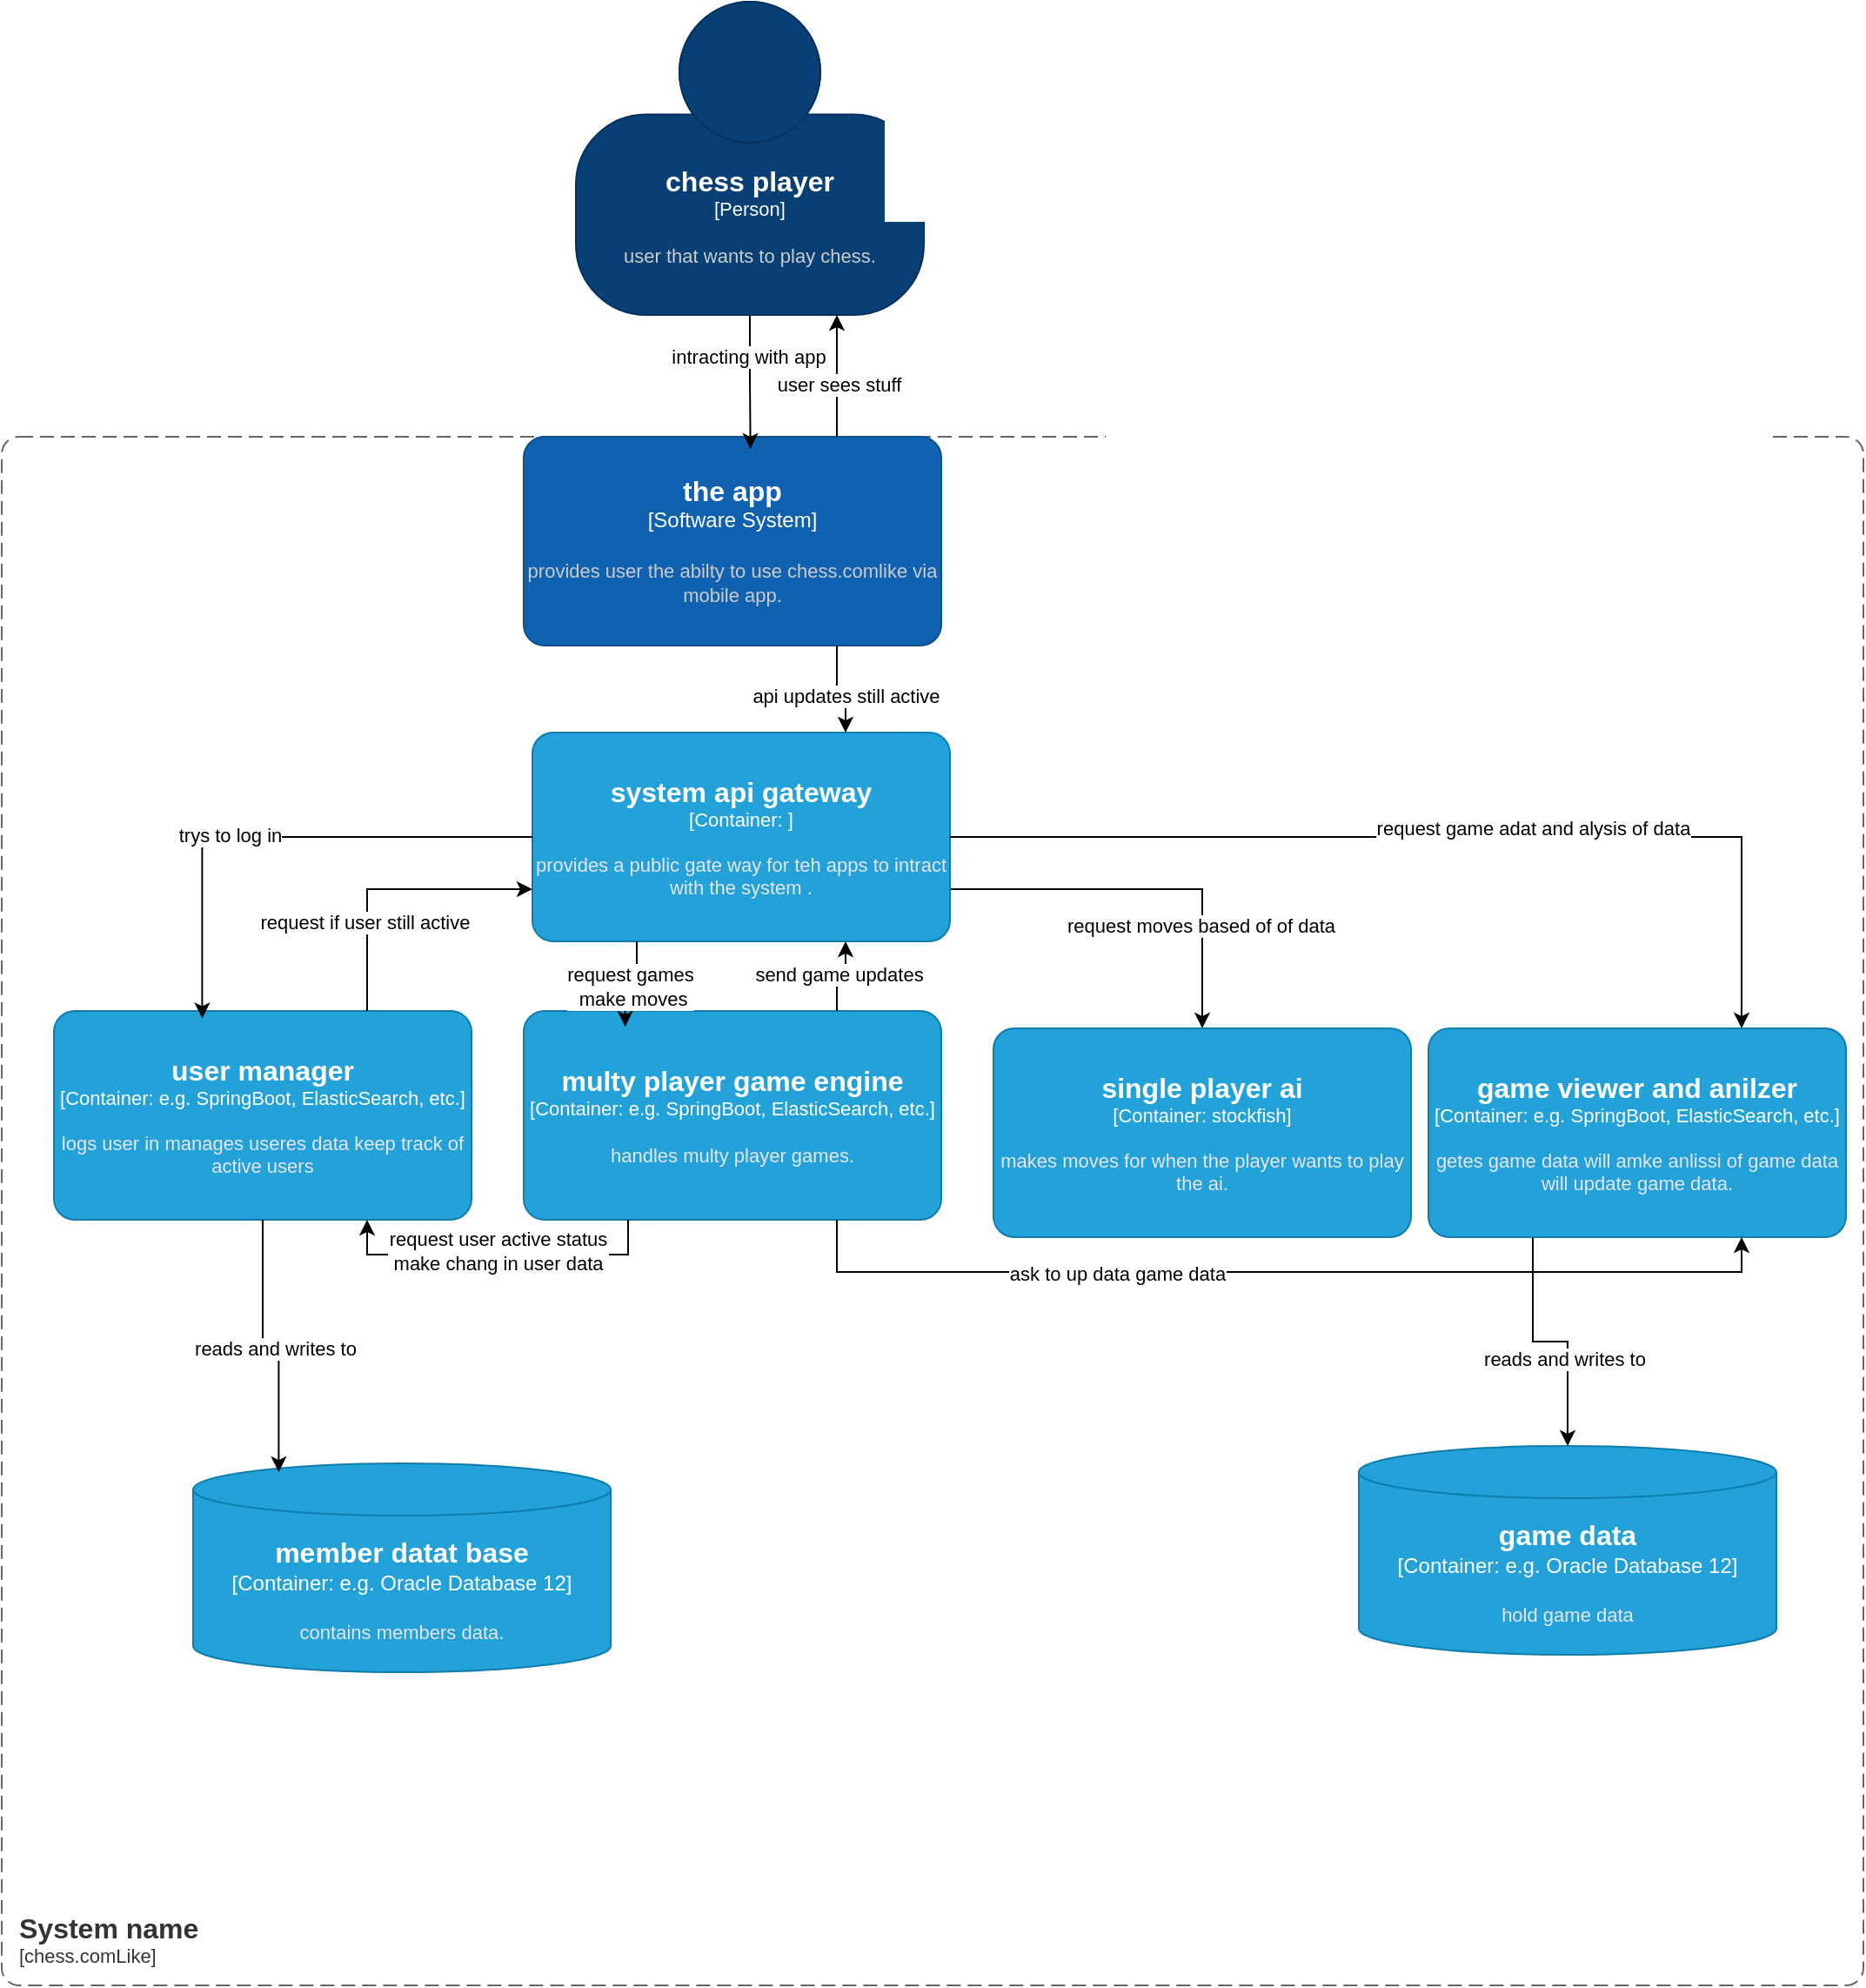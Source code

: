 <mxfile version="26.0.16">
  <diagram name="Page-1" id="E4BF7f2G1A1T2gzXBzsd">
    <mxGraphModel dx="1674" dy="836" grid="1" gridSize="10" guides="1" tooltips="1" connect="1" arrows="1" fold="1" page="1" pageScale="1" pageWidth="850" pageHeight="1100" math="0" shadow="0">
      <root>
        <mxCell id="0" />
        <mxCell id="1" parent="0" />
        <object placeholders="1" c4Name="chess player" c4Type="Person" c4Description="user that wants to play chess." label="&lt;font style=&quot;font-size: 16px&quot;&gt;&lt;b&gt;%c4Name%&lt;/b&gt;&lt;/font&gt;&lt;div&gt;[%c4Type%]&lt;/div&gt;&lt;br&gt;&lt;div&gt;&lt;font style=&quot;font-size: 11px&quot;&gt;&lt;font color=&quot;#cccccc&quot;&gt;%c4Description%&lt;/font&gt;&lt;/div&gt;" id="m3bssfiKiB14EKyYy3Ys-1">
          <mxCell style="html=1;fontSize=11;dashed=0;whiteSpace=wrap;fillColor=#083F75;strokeColor=#06315C;fontColor=#ffffff;shape=mxgraph.c4.person2;align=center;metaEdit=1;points=[[0.5,0,0],[1,0.5,0],[1,0.75,0],[0.75,1,0],[0.5,1,0],[0.25,1,0],[0,0.75,0],[0,0.5,0]];resizable=0;" parent="1" vertex="1">
            <mxGeometry x="390" y="590" width="200" height="180" as="geometry" />
          </mxCell>
        </object>
        <object placeholders="1" c4Name="System name" c4Type="SystemScopeBoundary" c4Application="chess.comLike" label="&lt;font style=&quot;font-size: 16px&quot;&gt;&lt;b&gt;&lt;div style=&quot;text-align: left&quot;&gt;%c4Name%&lt;/div&gt;&lt;/b&gt;&lt;/font&gt;&lt;div style=&quot;text-align: left&quot;&gt;[%c4Application%]&lt;/div&gt;" id="m3bssfiKiB14EKyYy3Ys-3">
          <mxCell style="rounded=1;fontSize=11;whiteSpace=wrap;html=1;dashed=1;arcSize=20;fillColor=none;strokeColor=#666666;fontColor=#333333;labelBackgroundColor=none;align=left;verticalAlign=bottom;labelBorderColor=none;spacingTop=0;spacing=10;dashPattern=8 4;metaEdit=1;rotatable=0;perimeter=rectanglePerimeter;noLabel=0;labelPadding=0;allowArrows=0;connectable=0;expand=0;recursiveResize=0;editable=1;pointerEvents=0;absoluteArcSize=1;points=[[0.25,0,0],[0.5,0,0],[0.75,0,0],[1,0.25,0],[1,0.5,0],[1,0.75,0],[0.75,1,0],[0.5,1,0],[0.25,1,0],[0,0.75,0],[0,0.5,0],[0,0.25,0]];" parent="1" vertex="1">
            <mxGeometry x="60" y="840" width="1070" height="890" as="geometry" />
          </mxCell>
        </object>
        <object placeholders="1" c4Name="the app" c4Type="Software System" c4Description="provides user the abilty to use chess.comlike via mobile app." label="&lt;font style=&quot;font-size: 16px&quot;&gt;&lt;b&gt;%c4Name%&lt;/b&gt;&lt;/font&gt;&lt;div&gt;[%c4Type%]&lt;/div&gt;&lt;br&gt;&lt;div&gt;&lt;font style=&quot;font-size: 11px&quot;&gt;&lt;font color=&quot;#cccccc&quot;&gt;%c4Description%&lt;/font&gt;&lt;/div&gt;" id="m3bssfiKiB14EKyYy3Ys-4">
          <mxCell style="rounded=1;whiteSpace=wrap;html=1;labelBackgroundColor=none;fillColor=#1061B0;fontColor=#ffffff;align=center;arcSize=10;strokeColor=#0D5091;metaEdit=1;resizable=0;points=[[0.25,0,0],[0.5,0,0],[0.75,0,0],[1,0.25,0],[1,0.5,0],[1,0.75,0],[0.75,1,0],[0.5,1,0],[0.25,1,0],[0,0.75,0],[0,0.5,0],[0,0.25,0]];" parent="1" vertex="1">
            <mxGeometry x="360" y="840" width="240" height="120" as="geometry" />
          </mxCell>
        </object>
        <mxCell id="m3bssfiKiB14EKyYy3Ys-19" style="edgeStyle=orthogonalEdgeStyle;rounded=0;orthogonalLoop=1;jettySize=auto;html=1;exitX=1;exitY=0.75;exitDx=0;exitDy=0;exitPerimeter=0;" parent="1" source="m3bssfiKiB14EKyYy3Ys-5" target="m3bssfiKiB14EKyYy3Ys-8" edge="1">
          <mxGeometry relative="1" as="geometry" />
        </mxCell>
        <mxCell id="m3bssfiKiB14EKyYy3Ys-20" value="request moves based of of data" style="edgeLabel;html=1;align=center;verticalAlign=middle;resizable=0;points=[];" parent="m3bssfiKiB14EKyYy3Ys-19" vertex="1" connectable="0">
          <mxGeometry x="0.47" y="-1" relative="1" as="geometry">
            <mxPoint as="offset" />
          </mxGeometry>
        </mxCell>
        <object placeholders="1" c4Name="system api gateway" c4Type="Container" c4Technology="" c4Description="provides a public gate way for teh apps to intract with the system ." label="&lt;font style=&quot;font-size: 16px&quot;&gt;&lt;b&gt;%c4Name%&lt;/b&gt;&lt;/font&gt;&lt;div&gt;[%c4Type%: %c4Technology%]&lt;/div&gt;&lt;br&gt;&lt;div&gt;&lt;font style=&quot;font-size: 11px&quot;&gt;&lt;font color=&quot;#E6E6E6&quot;&gt;%c4Description%&lt;/font&gt;&lt;/div&gt;" id="m3bssfiKiB14EKyYy3Ys-5">
          <mxCell style="rounded=1;whiteSpace=wrap;html=1;fontSize=11;labelBackgroundColor=none;fillColor=#23A2D9;fontColor=#ffffff;align=center;arcSize=10;strokeColor=#0E7DAD;metaEdit=1;resizable=0;points=[[0.25,0,0],[0.5,0,0],[0.75,0,0],[1,0.25,0],[1,0.5,0],[1,0.75,0],[0.75,1,0],[0.5,1,0],[0.25,1,0],[0,0.75,0],[0,0.5,0],[0,0.25,0]];" parent="1" vertex="1">
            <mxGeometry x="365" y="1010" width="240" height="120" as="geometry" />
          </mxCell>
        </object>
        <object placeholders="1" c4Name="user manager" c4Type="Container" c4Technology="e.g. SpringBoot, ElasticSearch, etc." c4Description="logs user in manages useres data keep track of active users" label="&lt;font style=&quot;font-size: 16px&quot;&gt;&lt;b&gt;%c4Name%&lt;/b&gt;&lt;/font&gt;&lt;div&gt;[%c4Type%: %c4Technology%]&lt;/div&gt;&lt;br&gt;&lt;div&gt;&lt;font style=&quot;font-size: 11px&quot;&gt;&lt;font color=&quot;#E6E6E6&quot;&gt;%c4Description%&lt;/font&gt;&lt;/div&gt;" id="m3bssfiKiB14EKyYy3Ys-6">
          <mxCell style="rounded=1;whiteSpace=wrap;html=1;fontSize=11;labelBackgroundColor=none;fillColor=#23A2D9;fontColor=#ffffff;align=center;arcSize=10;strokeColor=#0E7DAD;metaEdit=1;resizable=0;points=[[0.25,0,0],[0.5,0,0],[0.75,0,0],[1,0.25,0],[1,0.5,0],[1,0.75,0],[0.75,1,0],[0.5,1,0],[0.25,1,0],[0,0.75,0],[0,0.5,0],[0,0.25,0]];" parent="1" vertex="1">
            <mxGeometry x="90" y="1170" width="240" height="120" as="geometry" />
          </mxCell>
        </object>
        <object placeholders="1" c4Name="multy player game engine" c4Type="Container" c4Technology="e.g. SpringBoot, ElasticSearch, etc." c4Description="handles multy player games." label="&lt;font style=&quot;font-size: 16px&quot;&gt;&lt;b&gt;%c4Name%&lt;/b&gt;&lt;/font&gt;&lt;div&gt;[%c4Type%: %c4Technology%]&lt;/div&gt;&lt;br&gt;&lt;div&gt;&lt;font style=&quot;font-size: 11px&quot;&gt;&lt;font color=&quot;#E6E6E6&quot;&gt;%c4Description%&lt;/font&gt;&lt;/div&gt;" id="m3bssfiKiB14EKyYy3Ys-7">
          <mxCell style="rounded=1;whiteSpace=wrap;html=1;fontSize=11;labelBackgroundColor=none;fillColor=#23A2D9;fontColor=#ffffff;align=center;arcSize=10;strokeColor=#0E7DAD;metaEdit=1;resizable=0;points=[[0.25,0,0],[0.5,0,0],[0.75,0,0],[1,0.25,0],[1,0.5,0],[1,0.75,0],[0.75,1,0],[0.5,1,0],[0.25,1,0],[0,0.75,0],[0,0.5,0],[0,0.25,0]];" parent="1" vertex="1">
            <mxGeometry x="360" y="1170" width="240" height="120" as="geometry" />
          </mxCell>
        </object>
        <object placeholders="1" c4Name="single player ai" c4Type="Container" c4Technology="stockfish" c4Description="makes moves for when the player wants to play the ai." label="&lt;font style=&quot;font-size: 16px&quot;&gt;&lt;b&gt;%c4Name%&lt;/b&gt;&lt;/font&gt;&lt;div&gt;[%c4Type%: %c4Technology%]&lt;/div&gt;&lt;br&gt;&lt;div&gt;&lt;font style=&quot;font-size: 11px&quot;&gt;&lt;font color=&quot;#E6E6E6&quot;&gt;%c4Description%&lt;/font&gt;&lt;/div&gt;" id="m3bssfiKiB14EKyYy3Ys-8">
          <mxCell style="rounded=1;whiteSpace=wrap;html=1;fontSize=11;labelBackgroundColor=none;fillColor=#23A2D9;fontColor=#ffffff;align=center;arcSize=10;strokeColor=#0E7DAD;metaEdit=1;resizable=0;points=[[0.25,0,0],[0.5,0,0],[0.75,0,0],[1,0.25,0],[1,0.5,0],[1,0.75,0],[0.75,1,0],[0.5,1,0],[0.25,1,0],[0,0.75,0],[0,0.5,0],[0,0.25,0]];" parent="1" vertex="1">
            <mxGeometry x="630" y="1180" width="240" height="120" as="geometry" />
          </mxCell>
        </object>
        <mxCell id="m3bssfiKiB14EKyYy3Ys-15" style="edgeStyle=orthogonalEdgeStyle;rounded=0;orthogonalLoop=1;jettySize=auto;html=1;exitX=0.25;exitY=1;exitDx=0;exitDy=0;exitPerimeter=0;" parent="1" source="m3bssfiKiB14EKyYy3Ys-9" target="m3bssfiKiB14EKyYy3Ys-11" edge="1">
          <mxGeometry relative="1" as="geometry" />
        </mxCell>
        <mxCell id="m3bssfiKiB14EKyYy3Ys-16" value="reads and writes to" style="edgeLabel;html=1;align=center;verticalAlign=middle;resizable=0;points=[];" parent="m3bssfiKiB14EKyYy3Ys-15" vertex="1" connectable="0">
          <mxGeometry x="0.277" y="-2" relative="1" as="geometry">
            <mxPoint as="offset" />
          </mxGeometry>
        </mxCell>
        <object placeholders="1" c4Name="game viewer and anilzer " c4Type="Container" c4Technology="e.g. SpringBoot, ElasticSearch, etc." c4Description="getes game data will amke anlissi of game data will update game data." label="&lt;font style=&quot;font-size: 16px&quot;&gt;&lt;b&gt;%c4Name%&lt;/b&gt;&lt;/font&gt;&lt;div&gt;[%c4Type%: %c4Technology%]&lt;/div&gt;&lt;br&gt;&lt;div&gt;&lt;font style=&quot;font-size: 11px&quot;&gt;&lt;font color=&quot;#E6E6E6&quot;&gt;%c4Description%&lt;/font&gt;&lt;/div&gt;" id="m3bssfiKiB14EKyYy3Ys-9">
          <mxCell style="rounded=1;whiteSpace=wrap;html=1;fontSize=11;labelBackgroundColor=none;fillColor=#23A2D9;fontColor=#ffffff;align=center;arcSize=10;strokeColor=#0E7DAD;metaEdit=1;resizable=0;points=[[0.25,0,0],[0.5,0,0],[0.75,0,0],[1,0.25,0],[1,0.5,0],[1,0.75,0],[0.75,1,0],[0.5,1,0],[0.25,1,0],[0,0.75,0],[0,0.5,0],[0,0.25,0]];" parent="1" vertex="1">
            <mxGeometry x="880" y="1180" width="240" height="120" as="geometry" />
          </mxCell>
        </object>
        <object placeholders="1" c4Name="member datat base" c4Type="Container" c4Technology="e.g. Oracle Database 12" c4Description="contains members data." label="&lt;font style=&quot;font-size: 16px&quot;&gt;&lt;b&gt;%c4Name%&lt;/b&gt;&lt;/font&gt;&lt;div&gt;[%c4Type%:&amp;nbsp;%c4Technology%]&lt;/div&gt;&lt;br&gt;&lt;div&gt;&lt;font style=&quot;font-size: 11px&quot;&gt;&lt;font color=&quot;#E6E6E6&quot;&gt;%c4Description%&lt;/font&gt;&lt;/div&gt;" id="m3bssfiKiB14EKyYy3Ys-10">
          <mxCell style="shape=cylinder3;size=15;whiteSpace=wrap;html=1;boundedLbl=1;rounded=0;labelBackgroundColor=none;fillColor=#23A2D9;fontSize=12;fontColor=#ffffff;align=center;strokeColor=#0E7DAD;metaEdit=1;points=[[0.5,0,0],[1,0.25,0],[1,0.5,0],[1,0.75,0],[0.5,1,0],[0,0.75,0],[0,0.5,0],[0,0.25,0]];resizable=0;" parent="1" vertex="1">
            <mxGeometry x="170" y="1430" width="240" height="120" as="geometry" />
          </mxCell>
        </object>
        <object placeholders="1" c4Name="game data" c4Type="Container" c4Technology="e.g. Oracle Database 12" c4Description="hold game data" label="&lt;font style=&quot;font-size: 16px&quot;&gt;&lt;b&gt;%c4Name%&lt;/b&gt;&lt;/font&gt;&lt;div&gt;[%c4Type%:&amp;nbsp;%c4Technology%]&lt;/div&gt;&lt;br&gt;&lt;div&gt;&lt;font style=&quot;font-size: 11px&quot;&gt;&lt;font color=&quot;#E6E6E6&quot;&gt;%c4Description%&lt;/font&gt;&lt;/div&gt;" id="m3bssfiKiB14EKyYy3Ys-11">
          <mxCell style="shape=cylinder3;size=15;whiteSpace=wrap;html=1;boundedLbl=1;rounded=0;labelBackgroundColor=none;fillColor=#23A2D9;fontSize=12;fontColor=#ffffff;align=center;strokeColor=#0E7DAD;metaEdit=1;points=[[0.5,0,0],[1,0.25,0],[1,0.5,0],[1,0.75,0],[0.5,1,0],[0,0.75,0],[0,0.5,0],[0,0.25,0]];resizable=0;" parent="1" vertex="1">
            <mxGeometry x="840" y="1420" width="240" height="120" as="geometry" />
          </mxCell>
        </object>
        <mxCell id="m3bssfiKiB14EKyYy3Ys-12" style="edgeStyle=orthogonalEdgeStyle;rounded=0;orthogonalLoop=1;jettySize=auto;html=1;exitX=0.5;exitY=1;exitDx=0;exitDy=0;exitPerimeter=0;entryX=0.205;entryY=0.042;entryDx=0;entryDy=0;entryPerimeter=0;" parent="1" source="m3bssfiKiB14EKyYy3Ys-6" target="m3bssfiKiB14EKyYy3Ys-10" edge="1">
          <mxGeometry relative="1" as="geometry" />
        </mxCell>
        <mxCell id="m3bssfiKiB14EKyYy3Ys-14" value="reads and writes to" style="edgeLabel;html=1;align=center;verticalAlign=middle;resizable=0;points=[];" parent="m3bssfiKiB14EKyYy3Ys-12" vertex="1" connectable="0">
          <mxGeometry x="0.071" y="-2" relative="1" as="geometry">
            <mxPoint as="offset" />
          </mxGeometry>
        </mxCell>
        <mxCell id="m3bssfiKiB14EKyYy3Ys-17" style="edgeStyle=orthogonalEdgeStyle;rounded=0;orthogonalLoop=1;jettySize=auto;html=1;exitX=1;exitY=0.5;exitDx=0;exitDy=0;exitPerimeter=0;entryX=0.75;entryY=0;entryDx=0;entryDy=0;entryPerimeter=0;" parent="1" source="m3bssfiKiB14EKyYy3Ys-5" target="m3bssfiKiB14EKyYy3Ys-9" edge="1">
          <mxGeometry relative="1" as="geometry" />
        </mxCell>
        <mxCell id="m3bssfiKiB14EKyYy3Ys-18" value="request game adat and alysis of data" style="edgeLabel;html=1;align=center;verticalAlign=middle;resizable=0;points=[];" parent="m3bssfiKiB14EKyYy3Ys-17" vertex="1" connectable="0">
          <mxGeometry x="0.185" y="5" relative="1" as="geometry">
            <mxPoint as="offset" />
          </mxGeometry>
        </mxCell>
        <mxCell id="m3bssfiKiB14EKyYy3Ys-21" style="edgeStyle=orthogonalEdgeStyle;rounded=0;orthogonalLoop=1;jettySize=auto;html=1;exitX=0;exitY=0.5;exitDx=0;exitDy=0;exitPerimeter=0;entryX=0.355;entryY=0.035;entryDx=0;entryDy=0;entryPerimeter=0;" parent="1" source="m3bssfiKiB14EKyYy3Ys-5" target="m3bssfiKiB14EKyYy3Ys-6" edge="1">
          <mxGeometry relative="1" as="geometry" />
        </mxCell>
        <mxCell id="m3bssfiKiB14EKyYy3Ys-23" value="trys to log in" style="edgeLabel;html=1;align=center;verticalAlign=middle;resizable=0;points=[];" parent="m3bssfiKiB14EKyYy3Ys-21" vertex="1" connectable="0">
          <mxGeometry x="0.185" y="-1" relative="1" as="geometry">
            <mxPoint as="offset" />
          </mxGeometry>
        </mxCell>
        <mxCell id="m3bssfiKiB14EKyYy3Ys-22" style="edgeStyle=orthogonalEdgeStyle;rounded=0;orthogonalLoop=1;jettySize=auto;html=1;exitX=0.75;exitY=0;exitDx=0;exitDy=0;exitPerimeter=0;entryX=0;entryY=0.75;entryDx=0;entryDy=0;entryPerimeter=0;" parent="1" source="m3bssfiKiB14EKyYy3Ys-6" target="m3bssfiKiB14EKyYy3Ys-5" edge="1">
          <mxGeometry relative="1" as="geometry" />
        </mxCell>
        <mxCell id="m3bssfiKiB14EKyYy3Ys-24" value="request if user still active&amp;nbsp;" style="edgeLabel;html=1;align=center;verticalAlign=middle;resizable=0;points=[];" parent="m3bssfiKiB14EKyYy3Ys-22" vertex="1" connectable="0">
          <mxGeometry x="-0.374" relative="1" as="geometry">
            <mxPoint as="offset" />
          </mxGeometry>
        </mxCell>
        <mxCell id="m3bssfiKiB14EKyYy3Ys-25" style="edgeStyle=orthogonalEdgeStyle;rounded=0;orthogonalLoop=1;jettySize=auto;html=1;exitX=0.25;exitY=1;exitDx=0;exitDy=0;exitPerimeter=0;entryX=0.75;entryY=1;entryDx=0;entryDy=0;entryPerimeter=0;" parent="1" source="m3bssfiKiB14EKyYy3Ys-7" target="m3bssfiKiB14EKyYy3Ys-6" edge="1">
          <mxGeometry relative="1" as="geometry" />
        </mxCell>
        <mxCell id="m3bssfiKiB14EKyYy3Ys-26" value="request user active status&lt;div&gt;&amp;nbsp;make chang in user data&amp;nbsp;&lt;/div&gt;" style="edgeLabel;html=1;align=center;verticalAlign=middle;resizable=0;points=[];" parent="m3bssfiKiB14EKyYy3Ys-25" vertex="1" connectable="0">
          <mxGeometry x="0.002" y="-2" relative="1" as="geometry">
            <mxPoint as="offset" />
          </mxGeometry>
        </mxCell>
        <mxCell id="m3bssfiKiB14EKyYy3Ys-27" style="edgeStyle=orthogonalEdgeStyle;rounded=0;orthogonalLoop=1;jettySize=auto;html=1;exitX=0.75;exitY=1;exitDx=0;exitDy=0;exitPerimeter=0;entryX=0.75;entryY=1;entryDx=0;entryDy=0;entryPerimeter=0;" parent="1" source="m3bssfiKiB14EKyYy3Ys-7" target="m3bssfiKiB14EKyYy3Ys-9" edge="1">
          <mxGeometry relative="1" as="geometry" />
        </mxCell>
        <mxCell id="m3bssfiKiB14EKyYy3Ys-28" value="ask to up data game data" style="edgeLabel;html=1;align=center;verticalAlign=middle;resizable=0;points=[];" parent="m3bssfiKiB14EKyYy3Ys-27" vertex="1" connectable="0">
          <mxGeometry x="-0.331" y="-1" relative="1" as="geometry">
            <mxPoint as="offset" />
          </mxGeometry>
        </mxCell>
        <mxCell id="m3bssfiKiB14EKyYy3Ys-29" style="edgeStyle=orthogonalEdgeStyle;rounded=0;orthogonalLoop=1;jettySize=auto;html=1;exitX=0.25;exitY=1;exitDx=0;exitDy=0;exitPerimeter=0;entryX=0.243;entryY=0.075;entryDx=0;entryDy=0;entryPerimeter=0;" parent="1" source="m3bssfiKiB14EKyYy3Ys-5" target="m3bssfiKiB14EKyYy3Ys-7" edge="1">
          <mxGeometry relative="1" as="geometry" />
        </mxCell>
        <mxCell id="m3bssfiKiB14EKyYy3Ys-30" value="request games&lt;div&gt;&amp;nbsp;make moves&lt;/div&gt;" style="edgeLabel;html=1;align=center;verticalAlign=middle;resizable=0;points=[];" parent="m3bssfiKiB14EKyYy3Ys-29" vertex="1" connectable="0">
          <mxGeometry x="0.153" y="2" relative="1" as="geometry">
            <mxPoint as="offset" />
          </mxGeometry>
        </mxCell>
        <mxCell id="m3bssfiKiB14EKyYy3Ys-31" style="edgeStyle=orthogonalEdgeStyle;rounded=0;orthogonalLoop=1;jettySize=auto;html=1;exitX=0.75;exitY=0;exitDx=0;exitDy=0;exitPerimeter=0;entryX=0.75;entryY=1;entryDx=0;entryDy=0;entryPerimeter=0;" parent="1" source="m3bssfiKiB14EKyYy3Ys-7" target="m3bssfiKiB14EKyYy3Ys-5" edge="1">
          <mxGeometry relative="1" as="geometry" />
        </mxCell>
        <mxCell id="m3bssfiKiB14EKyYy3Ys-32" value="send game updates" style="edgeLabel;html=1;align=center;verticalAlign=middle;resizable=0;points=[];" parent="m3bssfiKiB14EKyYy3Ys-31" vertex="1" connectable="0">
          <mxGeometry x="-0.076" y="1" relative="1" as="geometry">
            <mxPoint as="offset" />
          </mxGeometry>
        </mxCell>
        <mxCell id="m3bssfiKiB14EKyYy3Ys-33" style="edgeStyle=orthogonalEdgeStyle;rounded=0;orthogonalLoop=1;jettySize=auto;html=1;exitX=0.75;exitY=1;exitDx=0;exitDy=0;exitPerimeter=0;entryX=0.75;entryY=0;entryDx=0;entryDy=0;entryPerimeter=0;" parent="1" source="m3bssfiKiB14EKyYy3Ys-4" target="m3bssfiKiB14EKyYy3Ys-5" edge="1">
          <mxGeometry relative="1" as="geometry" />
        </mxCell>
        <mxCell id="m3bssfiKiB14EKyYy3Ys-34" value="api updates still active" style="edgeLabel;html=1;align=center;verticalAlign=middle;resizable=0;points=[];" parent="m3bssfiKiB14EKyYy3Ys-33" vertex="1" connectable="0">
          <mxGeometry x="0.236" relative="1" as="geometry">
            <mxPoint as="offset" />
          </mxGeometry>
        </mxCell>
        <mxCell id="m3bssfiKiB14EKyYy3Ys-37" style="edgeStyle=orthogonalEdgeStyle;rounded=0;orthogonalLoop=1;jettySize=auto;html=1;exitX=0.75;exitY=0;exitDx=0;exitDy=0;exitPerimeter=0;entryX=0.75;entryY=1;entryDx=0;entryDy=0;entryPerimeter=0;" parent="1" source="m3bssfiKiB14EKyYy3Ys-4" target="m3bssfiKiB14EKyYy3Ys-1" edge="1">
          <mxGeometry relative="1" as="geometry" />
        </mxCell>
        <mxCell id="m3bssfiKiB14EKyYy3Ys-39" value="user sees stuff" style="edgeLabel;html=1;align=center;verticalAlign=middle;resizable=0;points=[];" parent="m3bssfiKiB14EKyYy3Ys-37" vertex="1" connectable="0">
          <mxGeometry x="-0.143" y="-1" relative="1" as="geometry">
            <mxPoint as="offset" />
          </mxGeometry>
        </mxCell>
        <mxCell id="m3bssfiKiB14EKyYy3Ys-38" style="edgeStyle=orthogonalEdgeStyle;rounded=0;orthogonalLoop=1;jettySize=auto;html=1;exitX=0.5;exitY=1;exitDx=0;exitDy=0;exitPerimeter=0;entryX=0.543;entryY=0.058;entryDx=0;entryDy=0;entryPerimeter=0;" parent="1" source="m3bssfiKiB14EKyYy3Ys-1" target="m3bssfiKiB14EKyYy3Ys-4" edge="1">
          <mxGeometry relative="1" as="geometry" />
        </mxCell>
        <mxCell id="m3bssfiKiB14EKyYy3Ys-40" value="intracting with app" style="edgeLabel;html=1;align=center;verticalAlign=middle;resizable=0;points=[];" parent="m3bssfiKiB14EKyYy3Ys-38" vertex="1" connectable="0">
          <mxGeometry x="-0.301" y="-1" relative="1" as="geometry">
            <mxPoint y="-3" as="offset" />
          </mxGeometry>
        </mxCell>
      </root>
    </mxGraphModel>
  </diagram>
</mxfile>
